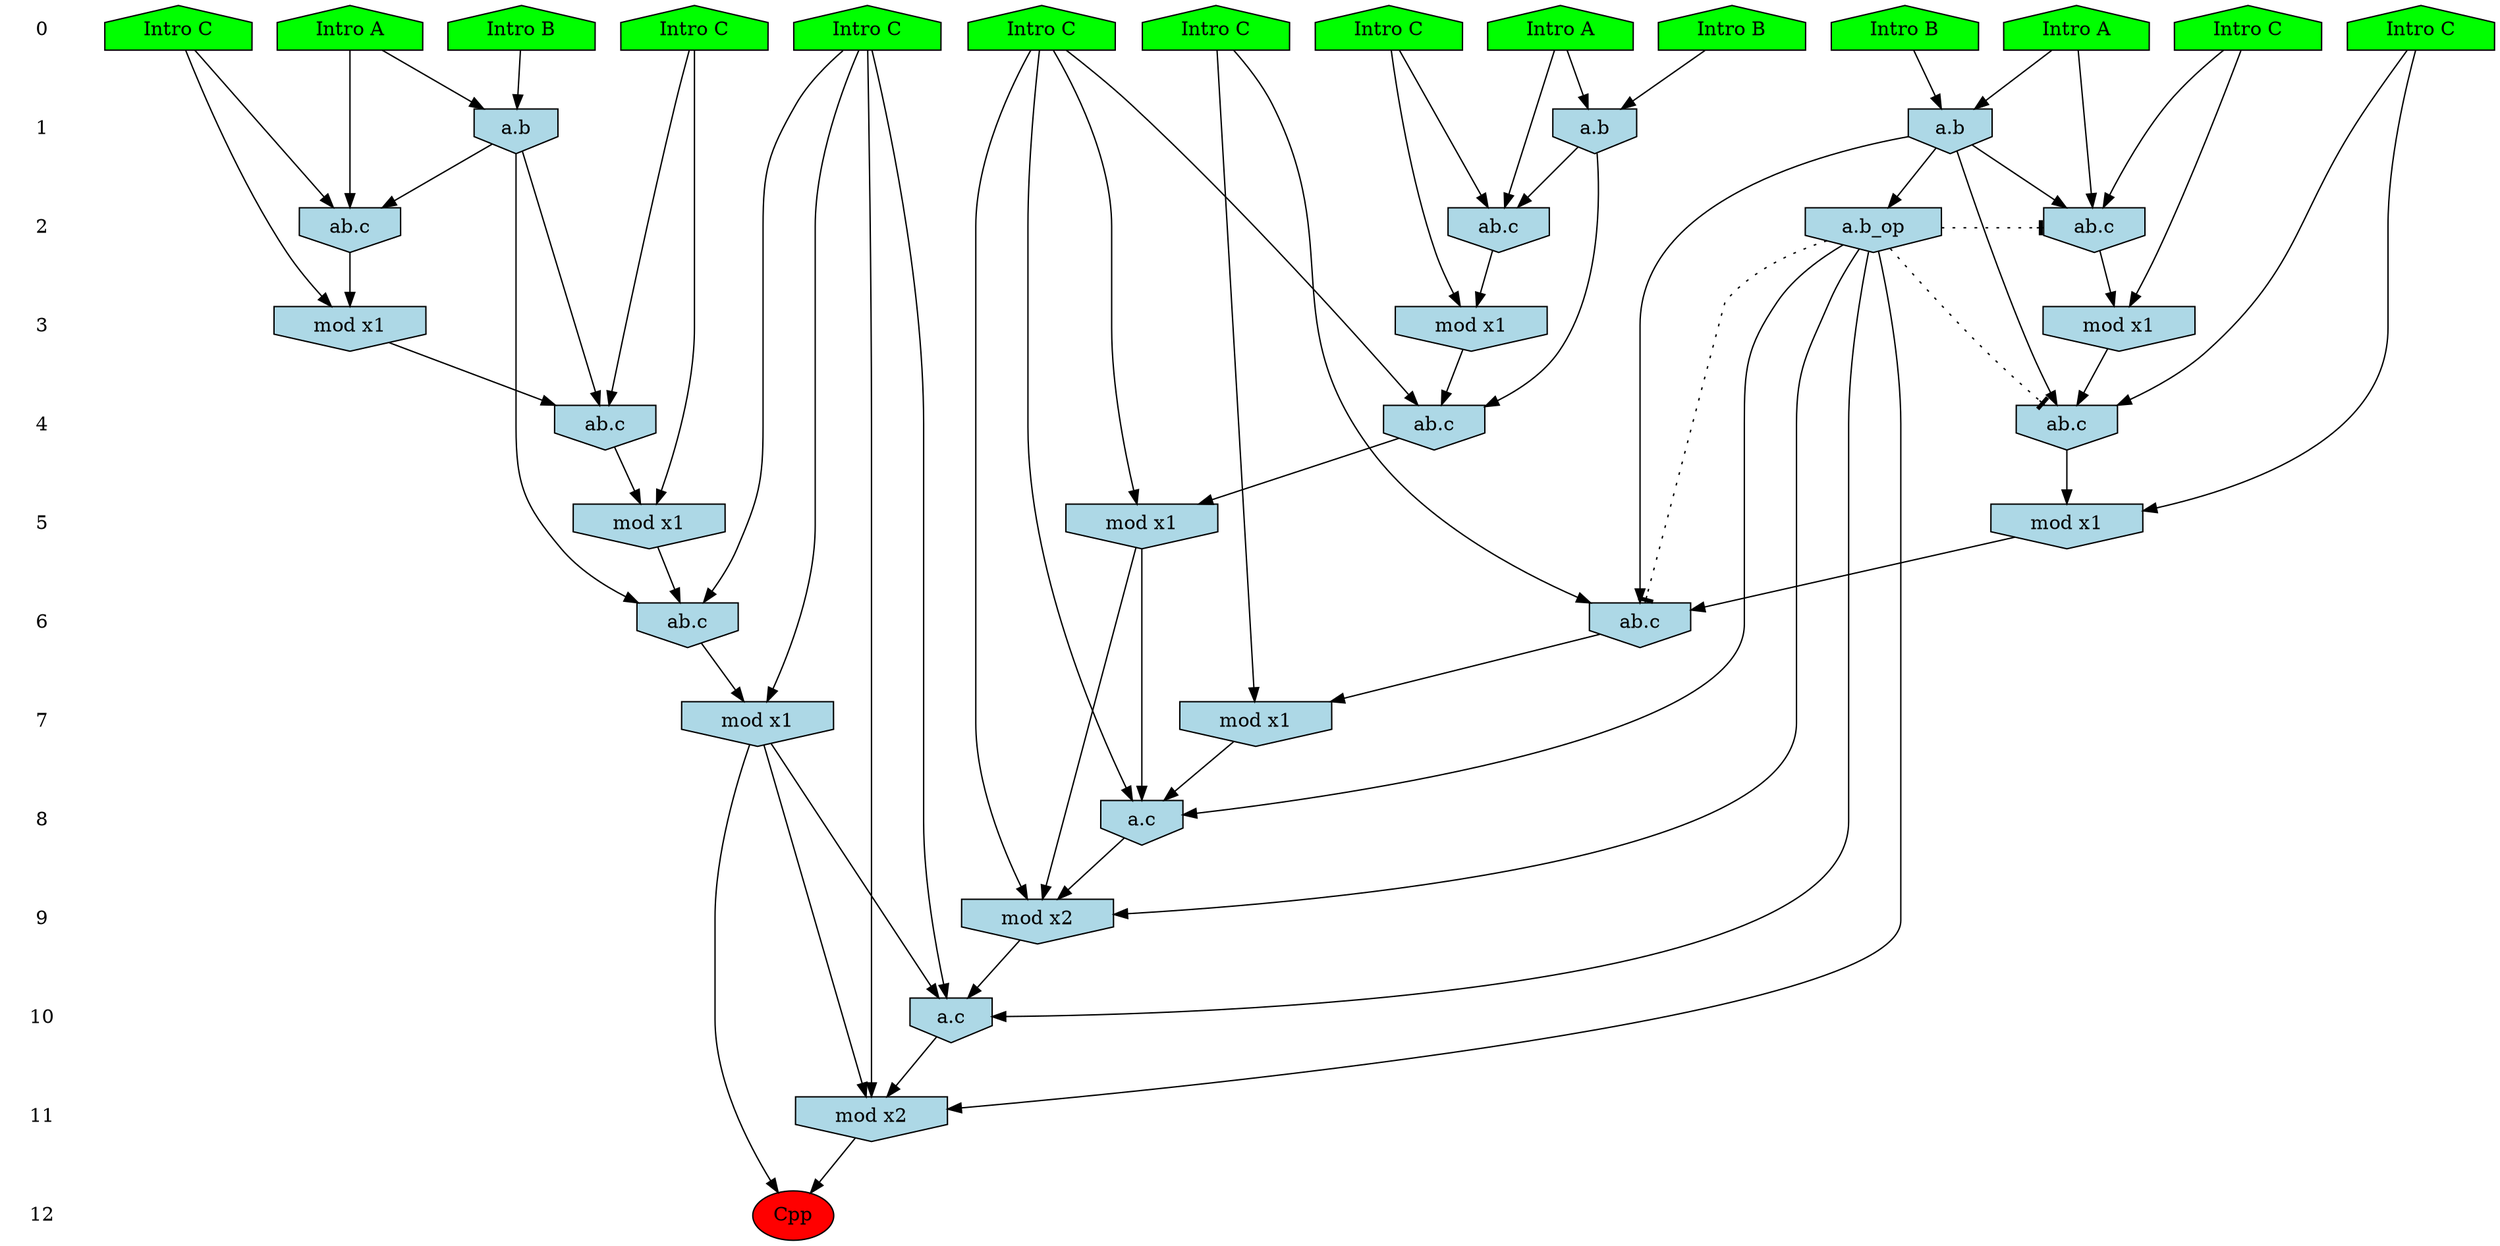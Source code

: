 /* Compression of 1 causal flows obtained in average at 1.685405E+01 t.u */
/* Compressed causal flows were: [2920] */
digraph G{
 ranksep=.5 ; 
{ rank = same ; "0" [shape=plaintext] ; node_1 [label ="Intro B", shape=house, style=filled, fillcolor=green] ;
node_2 [label ="Intro A", shape=house, style=filled, fillcolor=green] ;
node_3 [label ="Intro A", shape=house, style=filled, fillcolor=green] ;
node_4 [label ="Intro A", shape=house, style=filled, fillcolor=green] ;
node_5 [label ="Intro B", shape=house, style=filled, fillcolor=green] ;
node_6 [label ="Intro B", shape=house, style=filled, fillcolor=green] ;
node_7 [label ="Intro C", shape=house, style=filled, fillcolor=green] ;
node_8 [label ="Intro C", shape=house, style=filled, fillcolor=green] ;
node_9 [label ="Intro C", shape=house, style=filled, fillcolor=green] ;
node_10 [label ="Intro C", shape=house, style=filled, fillcolor=green] ;
node_11 [label ="Intro C", shape=house, style=filled, fillcolor=green] ;
node_12 [label ="Intro C", shape=house, style=filled, fillcolor=green] ;
node_13 [label ="Intro C", shape=house, style=filled, fillcolor=green] ;
node_14 [label ="Intro C", shape=house, style=filled, fillcolor=green] ;
}
{ rank = same ; "1" [shape=plaintext] ; node_15 [label="a.b", shape=invhouse, style=filled, fillcolor = lightblue] ;
node_16 [label="a.b", shape=invhouse, style=filled, fillcolor = lightblue] ;
node_27 [label="a.b", shape=invhouse, style=filled, fillcolor = lightblue] ;
}
{ rank = same ; "2" [shape=plaintext] ; node_17 [label="ab.c", shape=invhouse, style=filled, fillcolor = lightblue] ;
node_19 [label="ab.c", shape=invhouse, style=filled, fillcolor = lightblue] ;
node_28 [label="ab.c", shape=invhouse, style=filled, fillcolor = lightblue] ;
node_33 [label="a.b_op", shape=invhouse, style=filled, fillcolor = lightblue] ;
}
{ rank = same ; "3" [shape=plaintext] ; node_18 [label="mod x1", shape=invhouse, style=filled, fillcolor = lightblue] ;
node_22 [label="mod x1", shape=invhouse, style=filled, fillcolor = lightblue] ;
node_29 [label="mod x1", shape=invhouse, style=filled, fillcolor = lightblue] ;
}
{ rank = same ; "4" [shape=plaintext] ; node_20 [label="ab.c", shape=invhouse, style=filled, fillcolor = lightblue] ;
node_23 [label="ab.c", shape=invhouse, style=filled, fillcolor = lightblue] ;
node_30 [label="ab.c", shape=invhouse, style=filled, fillcolor = lightblue] ;
}
{ rank = same ; "5" [shape=plaintext] ; node_21 [label="mod x1", shape=invhouse, style=filled, fillcolor = lightblue] ;
node_24 [label="mod x1", shape=invhouse, style=filled, fillcolor = lightblue] ;
node_31 [label="mod x1", shape=invhouse, style=filled, fillcolor = lightblue] ;
}
{ rank = same ; "6" [shape=plaintext] ; node_25 [label="ab.c", shape=invhouse, style=filled, fillcolor = lightblue] ;
node_32 [label="ab.c", shape=invhouse, style=filled, fillcolor = lightblue] ;
}
{ rank = same ; "7" [shape=plaintext] ; node_26 [label="mod x1", shape=invhouse, style=filled, fillcolor = lightblue] ;
node_34 [label="mod x1", shape=invhouse, style=filled, fillcolor = lightblue] ;
}
{ rank = same ; "8" [shape=plaintext] ; node_35 [label="a.c", shape=invhouse, style=filled, fillcolor = lightblue] ;
}
{ rank = same ; "9" [shape=plaintext] ; node_36 [label="mod x2", shape=invhouse, style=filled, fillcolor = lightblue] ;
}
{ rank = same ; "10" [shape=plaintext] ; node_37 [label="a.c", shape=invhouse, style=filled, fillcolor = lightblue] ;
}
{ rank = same ; "11" [shape=plaintext] ; node_38 [label="mod x2", shape=invhouse, style=filled, fillcolor = lightblue] ;
}
{ rank = same ; "12" [shape=plaintext] ; node_39 [label ="Cpp", style=filled, fillcolor=red] ;
}
"0" -> "1" [style="invis"]; 
"1" -> "2" [style="invis"]; 
"2" -> "3" [style="invis"]; 
"3" -> "4" [style="invis"]; 
"4" -> "5" [style="invis"]; 
"5" -> "6" [style="invis"]; 
"6" -> "7" [style="invis"]; 
"7" -> "8" [style="invis"]; 
"8" -> "9" [style="invis"]; 
"9" -> "10" [style="invis"]; 
"10" -> "11" [style="invis"]; 
"11" -> "12" [style="invis"]; 
node_4 -> node_15
node_5 -> node_15
node_1 -> node_16
node_3 -> node_16
node_4 -> node_17
node_7 -> node_17
node_15 -> node_17
node_7 -> node_18
node_17 -> node_18
node_3 -> node_19
node_8 -> node_19
node_16 -> node_19
node_14 -> node_20
node_15 -> node_20
node_18 -> node_20
node_14 -> node_21
node_20 -> node_21
node_8 -> node_22
node_19 -> node_22
node_12 -> node_23
node_16 -> node_23
node_22 -> node_23
node_12 -> node_24
node_23 -> node_24
node_10 -> node_25
node_16 -> node_25
node_24 -> node_25
node_10 -> node_26
node_25 -> node_26
node_2 -> node_27
node_6 -> node_27
node_2 -> node_28
node_11 -> node_28
node_27 -> node_28
node_11 -> node_29
node_28 -> node_29
node_13 -> node_30
node_27 -> node_30
node_29 -> node_30
node_13 -> node_31
node_30 -> node_31
node_9 -> node_32
node_27 -> node_32
node_31 -> node_32
node_27 -> node_33
node_9 -> node_34
node_32 -> node_34
node_14 -> node_35
node_21 -> node_35
node_33 -> node_35
node_34 -> node_35
node_14 -> node_36
node_21 -> node_36
node_33 -> node_36
node_35 -> node_36
node_10 -> node_37
node_26 -> node_37
node_33 -> node_37
node_36 -> node_37
node_10 -> node_38
node_26 -> node_38
node_33 -> node_38
node_37 -> node_38
node_26 -> node_39
node_38 -> node_39
node_33 -> node_32 [style=dotted, arrowhead = tee] 
node_33 -> node_30 [style=dotted, arrowhead = tee] 
node_33 -> node_28 [style=dotted, arrowhead = tee] 
}
/*
 Dot generation time: 0.000675
*/